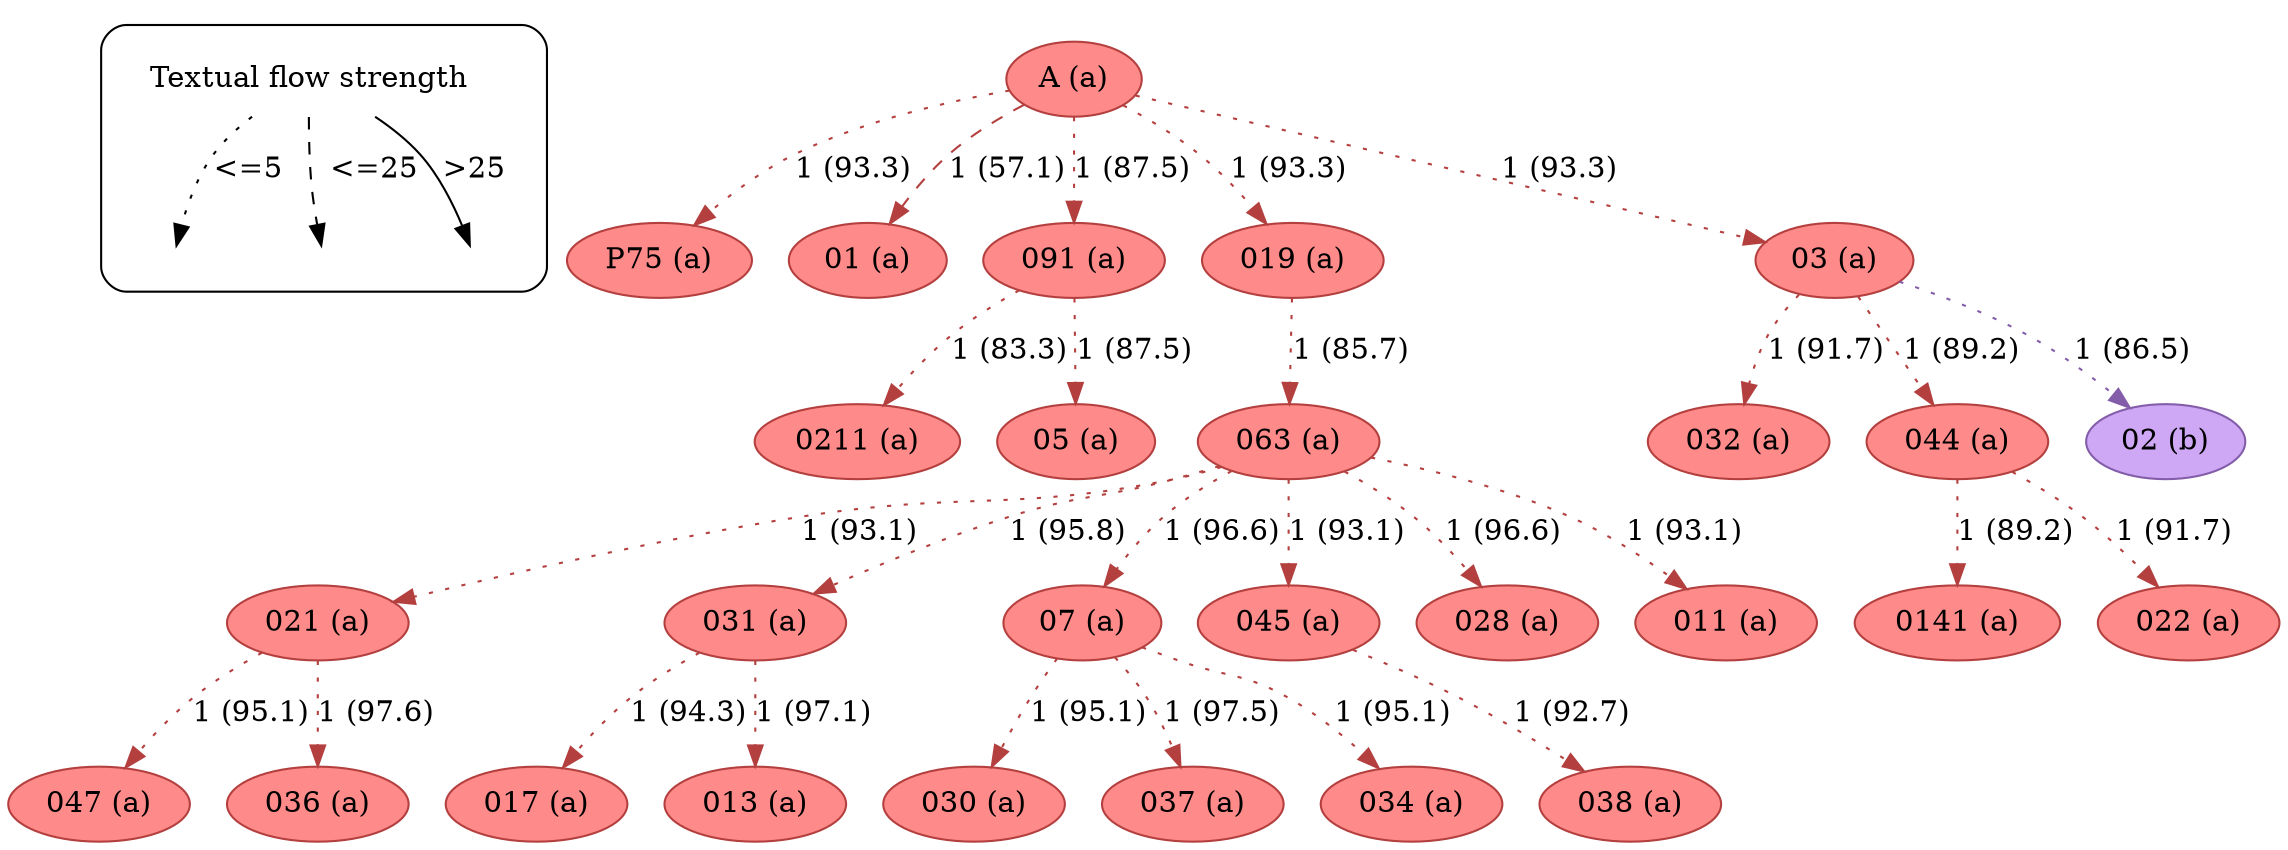 strict digraph  {
	node [label="\N"];
	subgraph cluster_legend {
		graph [style=rounded];
		leg_s		 [label="Textual flow strength",
			shape=plaintext];
		leg_e1		 [fixedsize=True,
			height=0.2,
			label="",
			style=invis];
		leg_s -> leg_e1		 [label="<=5  ",
			style=dotted];
		leg_e2		 [fixedsize=True,
			height=0.2,
			label="",
			style=invis];
		leg_s -> leg_e2		 [label="  <=25",
			style=dashed];
		leg_e3		 [fixedsize=True,
			height=0.2,
			label="",
			style=invis];
		leg_s -> leg_e3		 [label=">25",
			style=solid];
	}
	A	 [color="#b43f3f",
		fillcolor="#FF8A8A",
		label="A (a)",
		style=filled];
	P75	 [color="#b43f3f",
		fillcolor="#FF8A8A",
		label="P75 (a)",
		style=filled];
	A -> P75	 [color="#b43f3f",
		label="1 (93.3)",
		style=dotted];
	01	 [color="#b43f3f",
		fillcolor="#FF8A8A",
		label="01 (a)",
		style=filled];
	A -> 01	 [color="#b43f3f",
		label="1 (57.1)",
		style=dashed];
	091	 [color="#b43f3f",
		fillcolor="#FF8A8A",
		label="091 (a)",
		style=filled];
	A -> 091	 [color="#b43f3f",
		label="1 (87.5)",
		style=dotted];
	019	 [color="#b43f3f",
		fillcolor="#FF8A8A",
		label="019 (a)",
		style=filled];
	A -> 019	 [color="#b43f3f",
		label="1 (93.3)",
		style=dotted];
	03	 [color="#b43f3f",
		fillcolor="#FF8A8A",
		label="03 (a)",
		style=filled];
	A -> 03	 [color="#b43f3f",
		label="1 (93.3)",
		style=dotted];
	021	 [color="#b43f3f",
		fillcolor="#FF8A8A",
		label="021 (a)",
		style=filled];
	047	 [color="#b43f3f",
		fillcolor="#FF8A8A",
		label="047 (a)",
		style=filled];
	021 -> 047	 [color="#b43f3f",
		label="1 (95.1)",
		style=dotted];
	036	 [color="#b43f3f",
		fillcolor="#FF8A8A",
		label="036 (a)",
		style=filled];
	021 -> 036	 [color="#b43f3f",
		label="1 (97.6)",
		style=dotted];
	0211	 [color="#b43f3f",
		fillcolor="#FF8A8A",
		label="0211 (a)",
		style=filled];
	091 -> 0211	 [color="#b43f3f",
		label="1 (83.3)",
		style=dotted];
	05	 [color="#b43f3f",
		fillcolor="#FF8A8A",
		label="05 (a)",
		style=filled];
	091 -> 05	 [color="#b43f3f",
		label="1 (87.5)",
		style=dotted];
	063	 [color="#b43f3f",
		fillcolor="#FF8A8A",
		label="063 (a)",
		style=filled];
	063 -> 021	 [color="#b43f3f",
		label="1 (93.1)",
		style=dotted];
	031	 [color="#b43f3f",
		fillcolor="#FF8A8A",
		label="031 (a)",
		style=filled];
	063 -> 031	 [color="#b43f3f",
		label="1 (95.8)",
		style=dotted];
	07	 [color="#b43f3f",
		fillcolor="#FF8A8A",
		label="07 (a)",
		style=filled];
	063 -> 07	 [color="#b43f3f",
		label="1 (96.6)",
		style=dotted];
	045	 [color="#b43f3f",
		fillcolor="#FF8A8A",
		label="045 (a)",
		style=filled];
	063 -> 045	 [color="#b43f3f",
		label="1 (93.1)",
		style=dotted];
	028	 [color="#b43f3f",
		fillcolor="#FF8A8A",
		label="028 (a)",
		style=filled];
	063 -> 028	 [color="#b43f3f",
		label="1 (96.6)",
		style=dotted];
	011	 [color="#b43f3f",
		fillcolor="#FF8A8A",
		label="011 (a)",
		style=filled];
	063 -> 011	 [color="#b43f3f",
		label="1 (93.1)",
		style=dotted];
	017	 [color="#b43f3f",
		fillcolor="#FF8A8A",
		label="017 (a)",
		style=filled];
	031 -> 017	 [color="#b43f3f",
		label="1 (94.3)",
		style=dotted];
	013	 [color="#b43f3f",
		fillcolor="#FF8A8A",
		label="013 (a)",
		style=filled];
	031 -> 013	 [color="#b43f3f",
		label="1 (97.1)",
		style=dotted];
	030	 [color="#b43f3f",
		fillcolor="#FF8A8A",
		label="030 (a)",
		style=filled];
	07 -> 030	 [color="#b43f3f",
		label="1 (95.1)",
		style=dotted];
	037	 [color="#b43f3f",
		fillcolor="#FF8A8A",
		label="037 (a)",
		style=filled];
	07 -> 037	 [color="#b43f3f",
		label="1 (97.5)",
		style=dotted];
	034	 [color="#b43f3f",
		fillcolor="#FF8A8A",
		label="034 (a)",
		style=filled];
	07 -> 034	 [color="#b43f3f",
		label="1 (95.1)",
		style=dotted];
	019 -> 063	 [color="#b43f3f",
		label="1 (85.7)",
		style=dotted];
	032	 [color="#b43f3f",
		fillcolor="#FF8A8A",
		label="032 (a)",
		style=filled];
	03 -> 032	 [color="#b43f3f",
		label="1 (91.7)",
		style=dotted];
	044	 [color="#b43f3f",
		fillcolor="#FF8A8A",
		label="044 (a)",
		style=filled];
	03 -> 044	 [color="#b43f3f",
		label="1 (89.2)",
		style=dotted];
	02	 [color="#835da9",
		fillcolor="#CEA8F4",
		label="02 (b)",
		style=filled];
	03 -> 02	 [color="#835da9",
		label="1 (86.5)",
		style=dotted];
	038	 [color="#b43f3f",
		fillcolor="#FF8A8A",
		label="038 (a)",
		style=filled];
	045 -> 038	 [color="#b43f3f",
		label="1 (92.7)",
		style=dotted];
	0141	 [color="#b43f3f",
		fillcolor="#FF8A8A",
		label="0141 (a)",
		style=filled];
	044 -> 0141	 [color="#b43f3f",
		label="1 (89.2)",
		style=dotted];
	022	 [color="#b43f3f",
		fillcolor="#FF8A8A",
		label="022 (a)",
		style=filled];
	044 -> 022	 [color="#b43f3f",
		label="1 (91.7)",
		style=dotted];
}
